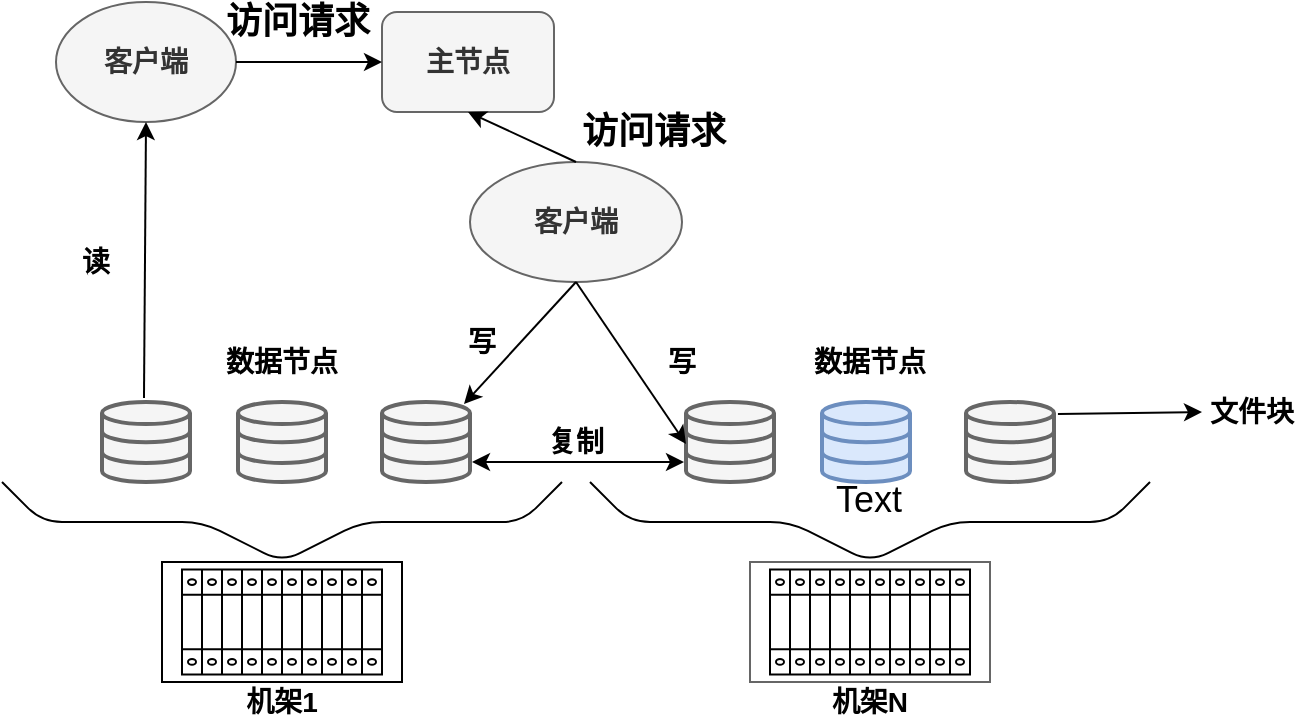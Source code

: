 <mxfile version="12.8.1" type="device"><diagram id="NpuECXyE_MazUk2AQikX" name="第 1 页"><mxGraphModel dx="782" dy="499" grid="1" gridSize="10" guides="1" tooltips="1" connect="1" arrows="1" fold="1" page="1" pageScale="1" pageWidth="827" pageHeight="1169" math="0" shadow="0"><root><mxCell id="0"/><mxCell id="1" parent="0"/><mxCell id="SUZ3KBaYxWya4OvzzdPd-1" value="客户端" style="ellipse;whiteSpace=wrap;html=1;fontStyle=1;fontSize=14;fillColor=#f5f5f5;strokeColor=#666666;fontColor=#333333;" vertex="1" parent="1"><mxGeometry x="67" y="80" width="90" height="60" as="geometry"/></mxCell><mxCell id="SUZ3KBaYxWya4OvzzdPd-4" value="" style="group;fontStyle=1;fontSize=14;" vertex="1" connectable="0" parent="1"><mxGeometry x="120" y="360" width="120" height="60" as="geometry"/></mxCell><mxCell id="SUZ3KBaYxWya4OvzzdPd-2" value="" style="verticalLabelPosition=bottom;dashed=0;shadow=0;html=1;align=center;verticalAlign=top;shape=mxgraph.cabinets.terminal_6_25mm2_x10;fontStyle=1;fontSize=14;" vertex="1" parent="SUZ3KBaYxWya4OvzzdPd-4"><mxGeometry x="10" y="3.75" width="100" height="52.5" as="geometry"/></mxCell><mxCell id="SUZ3KBaYxWya4OvzzdPd-3" value="" style="rounded=0;whiteSpace=wrap;html=1;fillColor=none;fontStyle=1;fontSize=14;" vertex="1" parent="SUZ3KBaYxWya4OvzzdPd-4"><mxGeometry width="120" height="60" as="geometry"/></mxCell><mxCell id="SUZ3KBaYxWya4OvzzdPd-5" value="" style="group;fontStyle=1;fontSize=14;fillColor=none;strokeColor=#666666;fontColor=#333333;" vertex="1" connectable="0" parent="1"><mxGeometry x="414" y="360" width="120" height="60" as="geometry"/></mxCell><mxCell id="SUZ3KBaYxWya4OvzzdPd-6" value="" style="verticalLabelPosition=bottom;dashed=0;shadow=0;html=1;align=center;verticalAlign=top;shape=mxgraph.cabinets.terminal_6_25mm2_x10;fontStyle=1;fontSize=14;" vertex="1" parent="SUZ3KBaYxWya4OvzzdPd-5"><mxGeometry x="10" y="3.75" width="100" height="52.5" as="geometry"/></mxCell><mxCell id="SUZ3KBaYxWya4OvzzdPd-7" value="" style="rounded=0;whiteSpace=wrap;html=1;fillColor=none;fontStyle=1;fontSize=14;strokeColor=#666666;fontColor=#333333;" vertex="1" parent="SUZ3KBaYxWya4OvzzdPd-5"><mxGeometry width="120" height="60" as="geometry"/></mxCell><mxCell id="SUZ3KBaYxWya4OvzzdPd-8" value="" style="html=1;verticalLabelPosition=bottom;align=center;labelBackgroundColor=#ffffff;verticalAlign=top;strokeWidth=2;shadow=0;dashed=0;shape=mxgraph.ios7.icons.data;fontStyle=1;fontSize=14;fillColor=#f5f5f5;strokeColor=#666666;fontColor=#333333;" vertex="1" parent="1"><mxGeometry x="90" y="280" width="44" height="40" as="geometry"/></mxCell><mxCell id="SUZ3KBaYxWya4OvzzdPd-9" value="" style="html=1;verticalLabelPosition=bottom;align=center;labelBackgroundColor=#ffffff;verticalAlign=top;strokeWidth=2;shadow=0;dashed=0;shape=mxgraph.ios7.icons.data;fontStyle=1;fontSize=14;fillColor=#f5f5f5;strokeColor=#666666;fontColor=#333333;" vertex="1" parent="1"><mxGeometry x="230" y="280" width="44" height="40" as="geometry"/></mxCell><mxCell id="SUZ3KBaYxWya4OvzzdPd-10" value="" style="html=1;verticalLabelPosition=bottom;align=center;labelBackgroundColor=#ffffff;verticalAlign=top;strokeWidth=2;shadow=0;dashed=0;shape=mxgraph.ios7.icons.data;fontStyle=1;fontSize=14;fillColor=#f5f5f5;strokeColor=#666666;fontColor=#333333;" vertex="1" parent="1"><mxGeometry x="158" y="280" width="44" height="40" as="geometry"/></mxCell><mxCell id="SUZ3KBaYxWya4OvzzdPd-11" value="" style="html=1;verticalLabelPosition=bottom;align=center;labelBackgroundColor=#ffffff;verticalAlign=top;strokeWidth=2;shadow=0;dashed=0;shape=mxgraph.ios7.icons.data;fontStyle=1;fontSize=14;fillColor=#f5f5f5;strokeColor=#666666;fontColor=#333333;" vertex="1" parent="1"><mxGeometry x="382" y="280" width="44" height="40" as="geometry"/></mxCell><mxCell id="SUZ3KBaYxWya4OvzzdPd-12" value="" style="html=1;verticalLabelPosition=bottom;align=center;labelBackgroundColor=#ffffff;verticalAlign=top;strokeWidth=2;shadow=0;dashed=0;shape=mxgraph.ios7.icons.data;fontStyle=1;fontSize=14;fillColor=#f5f5f5;strokeColor=#666666;fontColor=#333333;" vertex="1" parent="1"><mxGeometry x="522" y="280" width="44" height="40" as="geometry"/></mxCell><mxCell id="SUZ3KBaYxWya4OvzzdPd-13" value="" style="html=1;verticalLabelPosition=bottom;align=center;labelBackgroundColor=#ffffff;verticalAlign=top;strokeWidth=2;shadow=0;dashed=0;shape=mxgraph.ios7.icons.data;fillColor=#dae8fc;strokeColor=#6c8ebf;fontStyle=1;fontSize=14;" vertex="1" parent="1"><mxGeometry x="450" y="280" width="44" height="40" as="geometry"/></mxCell><mxCell id="SUZ3KBaYxWya4OvzzdPd-14" value="主节点" style="rounded=1;whiteSpace=wrap;html=1;fillColor=#f5f5f5;fontStyle=1;fontSize=14;strokeColor=#666666;fontColor=#333333;" vertex="1" parent="1"><mxGeometry x="230" y="85" width="86" height="50" as="geometry"/></mxCell><mxCell id="SUZ3KBaYxWya4OvzzdPd-15" value="客户端" style="ellipse;whiteSpace=wrap;html=1;fillColor=#f5f5f5;fontStyle=1;fontSize=14;strokeColor=#666666;fontColor=#333333;" vertex="1" parent="1"><mxGeometry x="274" y="160" width="106" height="60" as="geometry"/></mxCell><mxCell id="SUZ3KBaYxWya4OvzzdPd-18" value="" style="endArrow=none;html=1;fontStyle=1;fontSize=14;" edge="1" parent="1"><mxGeometry width="50" height="50" relative="1" as="geometry"><mxPoint x="40" y="320" as="sourcePoint"/><mxPoint x="320" y="320" as="targetPoint"/><Array as="points"><mxPoint x="60" y="340"/><mxPoint x="140" y="340"/><mxPoint x="180" y="360"/><mxPoint x="220" y="340"/><mxPoint x="300" y="340"/></Array></mxGeometry></mxCell><mxCell id="SUZ3KBaYxWya4OvzzdPd-19" value="" style="endArrow=none;html=1;fontStyle=1;fontSize=14;" edge="1" parent="1"><mxGeometry width="50" height="50" relative="1" as="geometry"><mxPoint x="334" y="320" as="sourcePoint"/><mxPoint x="614" y="320" as="targetPoint"/><Array as="points"><mxPoint x="354" y="340"/><mxPoint x="434" y="340"/><mxPoint x="474" y="360"/><mxPoint x="514" y="340"/><mxPoint x="594" y="340"/></Array></mxGeometry></mxCell><mxCell id="SUZ3KBaYxWya4OvzzdPd-20" value="" style="endArrow=classic;startArrow=classic;html=1;exitX=1.023;exitY=0.75;exitDx=0;exitDy=0;exitPerimeter=0;fontStyle=1;fontSize=14;" edge="1" parent="1" source="SUZ3KBaYxWya4OvzzdPd-9"><mxGeometry width="50" height="50" relative="1" as="geometry"><mxPoint x="300" y="260" as="sourcePoint"/><mxPoint x="381" y="310" as="targetPoint"/></mxGeometry></mxCell><mxCell id="SUZ3KBaYxWya4OvzzdPd-21" value="" style="endArrow=none;startArrow=classic;html=1;entryX=0.5;entryY=1;entryDx=0;entryDy=0;exitX=0;exitY=0.525;exitDx=0;exitDy=0;exitPerimeter=0;startFill=1;endFill=0;fontStyle=1;fontSize=14;" edge="1" parent="1" source="SUZ3KBaYxWya4OvzzdPd-11" target="SUZ3KBaYxWya4OvzzdPd-15"><mxGeometry width="50" height="50" relative="1" as="geometry"><mxPoint x="410" y="240" as="sourcePoint"/><mxPoint x="420" y="230" as="targetPoint"/></mxGeometry></mxCell><mxCell id="SUZ3KBaYxWya4OvzzdPd-22" value="" style="endArrow=none;startArrow=classic;html=1;exitX=0.932;exitY=0.025;exitDx=0;exitDy=0;exitPerimeter=0;entryX=0.5;entryY=1;entryDx=0;entryDy=0;endFill=0;fontStyle=1;fontSize=14;" edge="1" parent="1" source="SUZ3KBaYxWya4OvzzdPd-9" target="SUZ3KBaYxWya4OvzzdPd-15"><mxGeometry width="50" height="50" relative="1" as="geometry"><mxPoint x="370" y="280" as="sourcePoint"/><mxPoint x="330" y="230" as="targetPoint"/></mxGeometry></mxCell><mxCell id="SUZ3KBaYxWya4OvzzdPd-23" value="" style="endArrow=classic;html=1;entryX=0.5;entryY=1;entryDx=0;entryDy=0;exitX=0.477;exitY=-0.05;exitDx=0;exitDy=0;exitPerimeter=0;fontStyle=1;fontSize=14;" edge="1" parent="1" source="SUZ3KBaYxWya4OvzzdPd-8" target="SUZ3KBaYxWya4OvzzdPd-1"><mxGeometry width="50" height="50" relative="1" as="geometry"><mxPoint x="116" y="280" as="sourcePoint"/><mxPoint x="420" y="230" as="targetPoint"/></mxGeometry></mxCell><mxCell id="SUZ3KBaYxWya4OvzzdPd-24" value="" style="endArrow=classic;html=1;exitX=1;exitY=0.5;exitDx=0;exitDy=0;entryX=0;entryY=0.5;entryDx=0;entryDy=0;fontStyle=1;fontSize=14;" edge="1" parent="1" source="SUZ3KBaYxWya4OvzzdPd-1" target="SUZ3KBaYxWya4OvzzdPd-14"><mxGeometry width="50" height="50" relative="1" as="geometry"><mxPoint x="370" y="280" as="sourcePoint"/><mxPoint x="420" y="230" as="targetPoint"/></mxGeometry></mxCell><mxCell id="SUZ3KBaYxWya4OvzzdPd-25" value="" style="endArrow=classic;html=1;entryX=0.5;entryY=1;entryDx=0;entryDy=0;exitX=0.5;exitY=0;exitDx=0;exitDy=0;fontStyle=1;fontSize=14;exitPerimeter=0;" edge="1" parent="1" source="SUZ3KBaYxWya4OvzzdPd-15" target="SUZ3KBaYxWya4OvzzdPd-14"><mxGeometry width="50" height="50" relative="1" as="geometry"><mxPoint x="370" y="280" as="sourcePoint"/><mxPoint x="420" y="230" as="targetPoint"/></mxGeometry></mxCell><mxCell id="SUZ3KBaYxWya4OvzzdPd-27" value="数据节点" style="text;html=1;strokeColor=none;fillColor=none;align=center;verticalAlign=middle;whiteSpace=wrap;rounded=0;fontStyle=1;fontSize=14;" vertex="1" parent="1"><mxGeometry x="434" y="250" width="80" height="20" as="geometry"/></mxCell><mxCell id="SUZ3KBaYxWya4OvzzdPd-28" value="读" style="text;html=1;strokeColor=none;fillColor=none;align=center;verticalAlign=middle;whiteSpace=wrap;rounded=0;fontStyle=1;fontSize=14;" vertex="1" parent="1"><mxGeometry x="67" y="200" width="40" height="20" as="geometry"/></mxCell><mxCell id="SUZ3KBaYxWya4OvzzdPd-31" value="复制" style="text;html=1;strokeColor=none;fillColor=none;align=center;verticalAlign=middle;whiteSpace=wrap;rounded=0;fontStyle=1;fontSize=14;" vertex="1" parent="1"><mxGeometry x="307" y="290" width="40" height="20" as="geometry"/></mxCell><mxCell id="SUZ3KBaYxWya4OvzzdPd-35" value="写" style="text;html=1;strokeColor=none;fillColor=none;align=center;verticalAlign=middle;whiteSpace=wrap;rounded=0;fontStyle=1;fontSize=14;" vertex="1" parent="1"><mxGeometry x="360" y="250" width="40" height="20" as="geometry"/></mxCell><mxCell id="SUZ3KBaYxWya4OvzzdPd-36" value="写" style="text;html=1;strokeColor=none;fillColor=none;align=center;verticalAlign=middle;whiteSpace=wrap;rounded=0;fontStyle=1;fontSize=14;" vertex="1" parent="1"><mxGeometry x="260" y="240" width="40" height="20" as="geometry"/></mxCell><mxCell id="SUZ3KBaYxWya4OvzzdPd-38" value="数据节点" style="text;html=1;strokeColor=none;fillColor=none;align=center;verticalAlign=middle;whiteSpace=wrap;rounded=0;fontStyle=1;fontSize=14;" vertex="1" parent="1"><mxGeometry x="140" y="250" width="80" height="20" as="geometry"/></mxCell><mxCell id="SUZ3KBaYxWya4OvzzdPd-39" value="" style="endArrow=classic;html=1;exitX=1.045;exitY=0.15;exitDx=0;exitDy=0;exitPerimeter=0;entryX=0;entryY=0.5;entryDx=0;entryDy=0;fontStyle=1;fontSize=14;" edge="1" parent="1" source="SUZ3KBaYxWya4OvzzdPd-12" target="SUZ3KBaYxWya4OvzzdPd-40"><mxGeometry width="50" height="50" relative="1" as="geometry"><mxPoint x="370" y="280" as="sourcePoint"/><mxPoint x="630" y="286" as="targetPoint"/></mxGeometry></mxCell><mxCell id="SUZ3KBaYxWya4OvzzdPd-40" value="文件块" style="text;html=1;strokeColor=none;fillColor=none;align=center;verticalAlign=middle;whiteSpace=wrap;rounded=0;fontStyle=1;fontSize=14;" vertex="1" parent="1"><mxGeometry x="640" y="270" width="50" height="30" as="geometry"/></mxCell><mxCell id="SUZ3KBaYxWya4OvzzdPd-41" value="机架1" style="text;html=1;strokeColor=none;fillColor=none;align=center;verticalAlign=middle;whiteSpace=wrap;rounded=0;fontStyle=1;fontSize=14;" vertex="1" parent="1"><mxGeometry x="120" y="420" width="120" height="20" as="geometry"/></mxCell><mxCell id="SUZ3KBaYxWya4OvzzdPd-42" value="机架N" style="text;html=1;strokeColor=none;fillColor=none;align=center;verticalAlign=middle;whiteSpace=wrap;rounded=0;fontStyle=1;fontSize=14;" vertex="1" parent="1"><mxGeometry x="414" y="420" width="120" height="20" as="geometry"/></mxCell><mxCell id="SUZ3KBaYxWya4OvzzdPd-43" value="访问请求" style="text;html=1;strokeColor=none;fillColor=none;align=center;verticalAlign=middle;whiteSpace=wrap;rounded=0;fontSize=18;fontStyle=1;rotation=0;" vertex="1" parent="1"><mxGeometry x="318" y="135" width="96" height="20" as="geometry"/></mxCell><mxCell id="SUZ3KBaYxWya4OvzzdPd-46" value="访问请求" style="text;html=1;strokeColor=none;fillColor=none;align=center;verticalAlign=middle;whiteSpace=wrap;rounded=0;fontSize=18;fontStyle=1" vertex="1" parent="1"><mxGeometry x="140" y="80" width="96" height="20" as="geometry"/></mxCell><mxCell id="SUZ3KBaYxWya4OvzzdPd-47" value="Text" style="text;html=1;align=center;verticalAlign=middle;resizable=0;points=[];autosize=1;fontSize=18;" vertex="1" parent="1"><mxGeometry x="448" y="314" width="50" height="30" as="geometry"/></mxCell></root></mxGraphModel></diagram></mxfile>